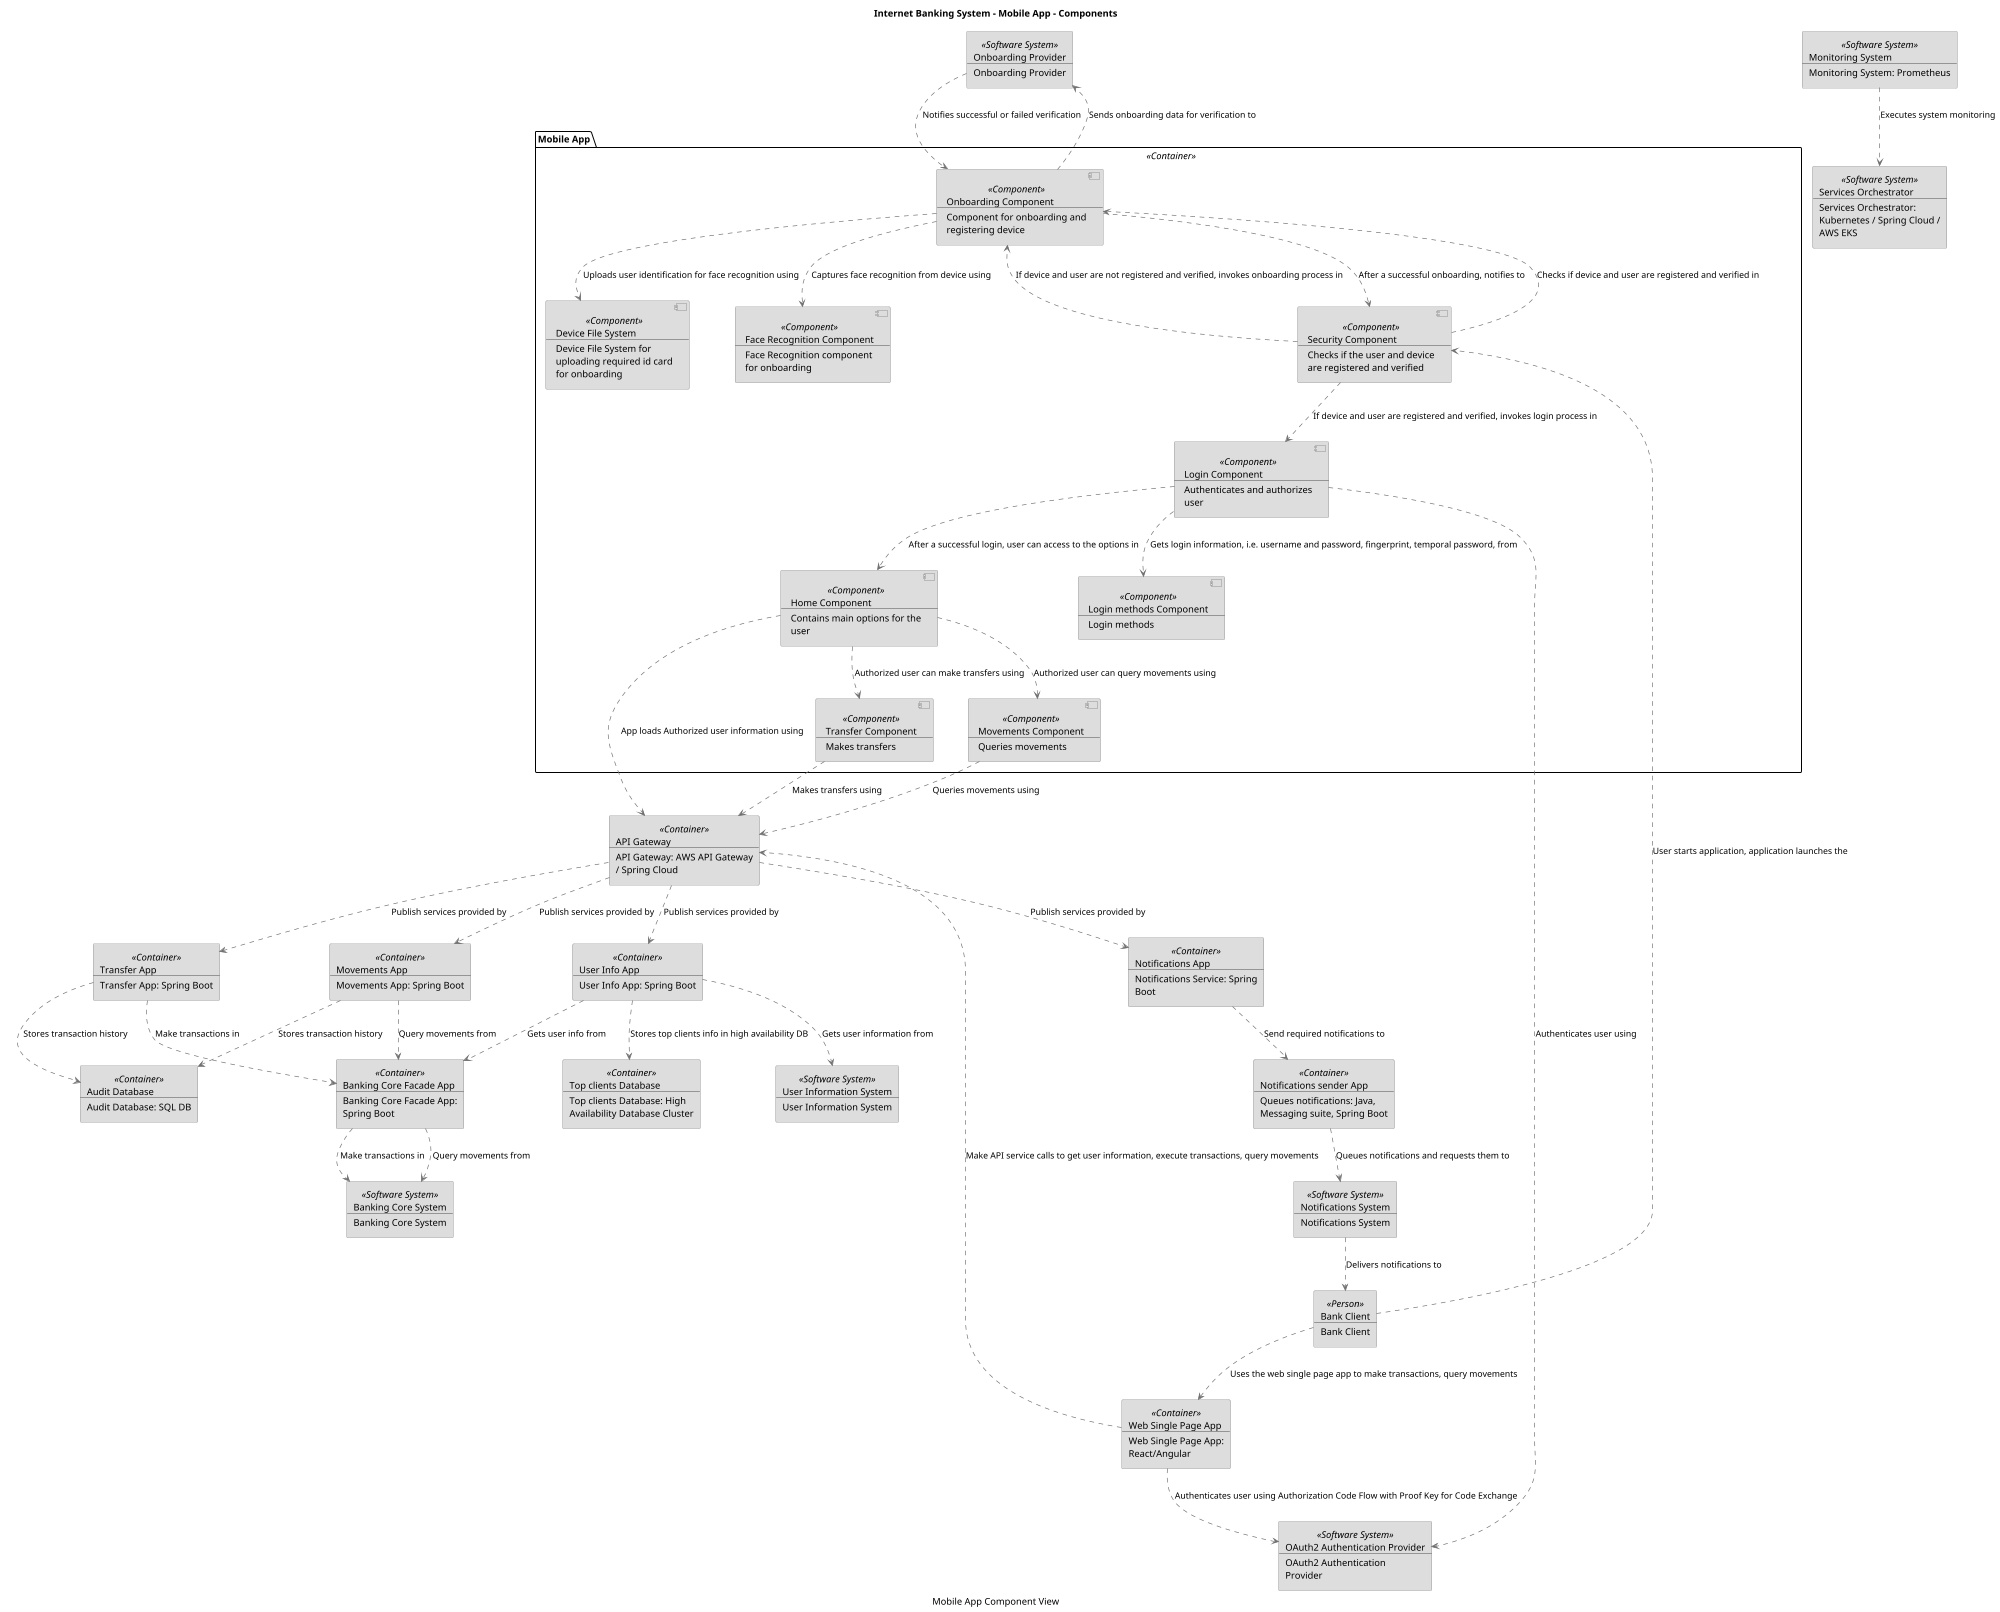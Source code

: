 @startuml(id=Mobile_App_Component_View)
scale max 2000x2000
title Internet Banking System - Mobile App - Components
caption Mobile App Component View

skinparam {
  shadowing false
  arrowColor #707070
  actorBorderColor #707070
  componentBorderColor #707070
  rectangleBorderColor #707070
  noteBackgroundColor #ffffff
  noteBorderColor #707070
}
rectangle 29 <<Container>> #dddddd [
  API Gateway
  --
  API Gateway: AWS API Gateway
  / Spring Cloud
]
rectangle 25 <<Container>> #dddddd [
  Audit Database
  --
  Audit Database: SQL DB
]
rectangle 9 <<Person>> #dddddd [
  Bank Client
  --
  Bank Client
]
rectangle 33 <<Container>> #dddddd [
  Banking Core Facade App
  --
  Banking Core Facade App:
  Spring Boot
]
rectangle 1 <<Software System>> #dddddd [
  Banking Core System
  --
  Banking Core System
]
rectangle 8 <<Software System>> #dddddd [
  Monitoring System
  --
  Monitoring System: Prometheus
]
rectangle 31 <<Container>> #dddddd [
  Movements App
  --
  Movements App: Spring Boot
]
rectangle 27 <<Container>> #dddddd [
  Notifications App
  --
  Notifications Service: Spring
  Boot
]
rectangle 3 <<Software System>> #dddddd [
  Notifications System
  --
  Notifications System
]
rectangle 28 <<Container>> #dddddd [
  Notifications sender App
  --
  Queues notifications: Java,
  Messaging suite, Spring Boot
]
rectangle 5 <<Software System>> #dddddd [
  OAuth2 Authentication Provider
  --
  OAuth2 Authentication
  Provider
]
rectangle 6 <<Software System>> #dddddd [
  Onboarding Provider
  --
  Onboarding Provider
]
rectangle 7 <<Software System>> #dddddd [
  Services Orchestrator
  --
  Services Orchestrator:
  Kubernetes / Spring Cloud /
  AWS EKS
]
rectangle 26 <<Container>> #dddddd [
  Top clients Database
  --
  Top clients Database: High
  Availability Database Cluster
]
rectangle 32 <<Container>> #dddddd [
  Transfer App
  --
  Transfer App: Spring Boot
]
rectangle 30 <<Container>> #dddddd [
  User Info App
  --
  User Info App: Spring Boot
]
rectangle 2 <<Software System>> #dddddd [
  User Information System
  --
  User Information System
]
rectangle 23 <<Container>> #dddddd [
  Web Single Page App
  --
  Web Single Page App:
  React/Angular
]
package "Mobile App" <<Container>> {
  component 106 <<Component>> #dddddd [
    Device File System
    --
    Device File System for
    uploading required id card
    for onboarding
  ]
  component 107 <<Component>> #dddddd [
    Face Recognition Component
    --
    Face Recognition component
    for onboarding
  ]
  component 102 <<Component>> #dddddd [
    Home Component
    --
    Contains main options for the
    user
  ]
  component 100 <<Component>> #dddddd [
    Login Component
    --
    Authenticates and authorizes
    user
  ]
  component 105 <<Component>> #dddddd [
    Login methods Component
    --
    Login methods
  ]
  component 104 <<Component>> #dddddd [
    Movements Component
    --
    Queries movements
  ]
  component 99 <<Component>> #dddddd [
    Onboarding Component
    --
    Component for onboarding and
    registering device
  ]
  component 101 <<Component>> #dddddd [
    Security Component
    --
    Checks if the user and device
    are registered and verified
  ]
  component 103 <<Component>> #dddddd [
    Transfer Component
    --
    Makes transfers
  ]
}
29 .[#707070].> 31 : Publish services provided by
29 .[#707070].> 27 : Publish services provided by
29 .[#707070].> 32 : Publish services provided by
29 .[#707070].> 30 : Publish services provided by
9 .[#707070].> 101 : User starts application, application launches the
9 .[#707070].> 23 : Uses the web single page app to make transactions, query movements
33 .[#707070].> 1 : Query movements from 
33 .[#707070].> 1 : Make transactions in 
102 .[#707070].> 29 : App loads Authorized user information using
102 .[#707070].> 104 : Authorized user can query movements using
102 .[#707070].> 103 : Authorized user can make transfers using
100 .[#707070].> 102 : After a successful login, user can access to the options in
100 .[#707070].> 105 : Gets login information, i.e. username and password, fingerprint, temporal password, from
100 .[#707070].> 5 : Authenticates user using
8 .[#707070].> 7 : Executes system monitoring
31 .[#707070].> 25 : Stores transaction history 
31 .[#707070].> 33 : Query movements from 
104 .[#707070].> 29 : Queries movements using
27 .[#707070].> 28 : Send required notifications to
3 .[#707070].> 9 : Delivers notifications to
28 .[#707070].> 3 : Queues notifications and requests them to
99 .[#707070].> 106 : Uploads user identification for face recognition using
99 .[#707070].> 107 : Captures face recognition from device using
99 .[#707070].> 6 : Sends onboarding data for verification to
99 .[#707070].> 101 : After a successful onboarding, notifies to
6 .[#707070].> 99 : Notifies successful or failed verification
101 .[#707070].> 100 : If device and user are registered and verified, invokes login process in
101 .[#707070].> 99 : Checks if device and user are registered and verified in
101 .[#707070].> 99 : If device and user are not registered and verified, invokes onboarding process in
32 .[#707070].> 25 : Stores transaction history 
32 .[#707070].> 33 : Make transactions in 
103 .[#707070].> 29 : Makes transfers using
30 .[#707070].> 33 : Gets user info from 
30 .[#707070].> 26 : Stores top clients info in high availability DB 
30 .[#707070].> 2 : Gets user information from 
23 .[#707070].> 29 : Make API service calls to get user information, execute transactions, query movements
23 .[#707070].> 5 : Authenticates user using Authorization Code Flow with Proof Key for Code Exchange
@enduml

